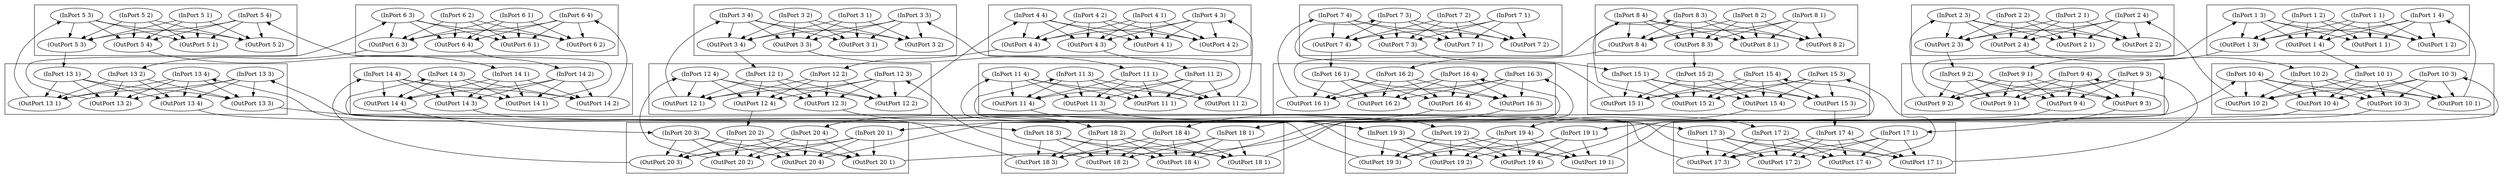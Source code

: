digraph G {
  "(InPort 1 1)";
  "(InPort 1 2)";
  "(InPort 1 3)";
  "(InPort 1 4)";
  "(InPort 2 1)";
  "(InPort 2 2)";
  "(InPort 2 3)";
  "(InPort 2 4)";
  "(InPort 3 1)";
  "(InPort 3 2)";
  "(InPort 3 3)";
  "(InPort 3 4)";
  "(InPort 4 1)";
  "(InPort 4 2)";
  "(InPort 4 3)";
  "(InPort 4 4)";
  "(InPort 5 1)";
  "(InPort 5 2)";
  "(InPort 5 3)";
  "(InPort 5 4)";
  "(InPort 6 1)";
  "(InPort 6 2)";
  "(InPort 6 3)";
  "(InPort 6 4)";
  "(InPort 7 1)";
  "(InPort 7 2)";
  "(InPort 7 3)";
  "(InPort 7 4)";
  "(InPort 8 1)";
  "(InPort 8 2)";
  "(InPort 8 3)";
  "(InPort 8 4)";
  "(InPort 9 1)";
  "(InPort 9 2)";
  "(InPort 9 3)";
  "(InPort 9 4)";
  "(InPort 10 1)";
  "(InPort 10 2)";
  "(InPort 10 3)";
  "(InPort 10 4)";
  "(InPort 11 1)";
  "(InPort 11 2)";
  "(InPort 11 3)";
  "(InPort 11 4)";
  "(InPort 12 1)";
  "(InPort 12 2)";
  "(InPort 12 3)";
  "(InPort 12 4)";
  "(InPort 13 1)";
  "(InPort 13 2)";
  "(InPort 13 3)";
  "(InPort 13 4)";
  "(InPort 14 1)";
  "(InPort 14 2)";
  "(InPort 14 3)";
  "(InPort 14 4)";
  "(InPort 15 1)";
  "(InPort 15 2)";
  "(InPort 15 3)";
  "(InPort 15 4)";
  "(InPort 16 1)";
  "(InPort 16 2)";
  "(InPort 16 3)";
  "(InPort 16 4)";
  "(InPort 17 1)";
  "(InPort 17 2)";
  "(InPort 17 3)";
  "(InPort 17 4)";
  "(InPort 18 1)";
  "(InPort 18 2)";
  "(InPort 18 3)";
  "(InPort 18 4)";
  "(InPort 19 1)";
  "(InPort 19 2)";
  "(InPort 19 3)";
  "(InPort 19 4)";
  "(InPort 20 1)";
  "(InPort 20 2)";
  "(InPort 20 3)";
  "(InPort 20 4)";
  "(OutPort 1 1)";
  "(OutPort 1 2)";
  "(OutPort 1 3)";
  "(OutPort 1 4)";
  "(OutPort 2 1)";
  "(OutPort 2 2)";
  "(OutPort 2 3)";
  "(OutPort 2 4)";
  "(OutPort 3 1)";
  "(OutPort 3 2)";
  "(OutPort 3 3)";
  "(OutPort 3 4)";
  "(OutPort 4 1)";
  "(OutPort 4 2)";
  "(OutPort 4 3)";
  "(OutPort 4 4)";
  "(OutPort 5 1)";
  "(OutPort 5 2)";
  "(OutPort 5 3)";
  "(OutPort 5 4)";
  "(OutPort 6 1)";
  "(OutPort 6 2)";
  "(OutPort 6 3)";
  "(OutPort 6 4)";
  "(OutPort 7 1)";
  "(OutPort 7 2)";
  "(OutPort 7 3)";
  "(OutPort 7 4)";
  "(OutPort 8 1)";
  "(OutPort 8 2)";
  "(OutPort 8 3)";
  "(OutPort 8 4)";
  "(OutPort 9 1)";
  "(OutPort 9 2)";
  "(OutPort 9 3)";
  "(OutPort 9 4)";
  "(OutPort 10 1)";
  "(OutPort 10 2)";
  "(OutPort 10 3)";
  "(OutPort 10 4)";
  "(OutPort 11 1)";
  "(OutPort 11 2)";
  "(OutPort 11 3)";
  "(OutPort 11 4)";
  "(OutPort 12 1)";
  "(OutPort 12 2)";
  "(OutPort 12 3)";
  "(OutPort 12 4)";
  "(OutPort 13 1)";
  "(OutPort 13 2)";
  "(OutPort 13 3)";
  "(OutPort 13 4)";
  "(OutPort 14 1)";
  "(OutPort 14 2)";
  "(OutPort 14 3)";
  "(OutPort 14 4)";
  "(OutPort 15 1)";
  "(OutPort 15 2)";
  "(OutPort 15 3)";
  "(OutPort 15 4)";
  "(OutPort 16 1)";
  "(OutPort 16 2)";
  "(OutPort 16 3)";
  "(OutPort 16 4)";
  "(OutPort 17 1)";
  "(OutPort 17 2)";
  "(OutPort 17 3)";
  "(OutPort 17 4)";
  "(OutPort 18 1)";
  "(OutPort 18 2)";
  "(OutPort 18 3)";
  "(OutPort 18 4)";
  "(OutPort 19 1)";
  "(OutPort 19 2)";
  "(OutPort 19 3)";
  "(OutPort 19 4)";
  "(OutPort 20 1)";
  "(OutPort 20 2)";
  "(OutPort 20 3)";
  "(OutPort 20 4)";
  
  subgraph cluster_1 { "(OutPort 1 4)";"(OutPort 1 3)";"(OutPort 1 2)";"(OutPort 1 1)";"(InPort 1 4)";"(InPort 1 3)";"(InPort 1 2)";"(InPort 1 1)";
     };
  subgraph cluster_10 { "(OutPort 10 4)";"(OutPort 10 3)";"(OutPort 10 2)";"(OutPort 10 1)";"(InPort 10 4)";"(InPort 10 3)";"(InPort 10 2)";"(InPort 10 1)";
     };
  subgraph cluster_11 { "(OutPort 11 4)";"(OutPort 11 3)";"(OutPort 11 2)";"(OutPort 11 1)";"(InPort 11 4)";"(InPort 11 3)";"(InPort 11 2)";"(InPort 11 1)";
     };
  subgraph cluster_12 { "(OutPort 12 4)";"(OutPort 12 3)";"(OutPort 12 2)";"(OutPort 12 1)";"(InPort 12 4)";"(InPort 12 3)";"(InPort 12 2)";"(InPort 12 1)";
     };
  subgraph cluster_13 { "(OutPort 13 4)";"(OutPort 13 3)";"(OutPort 13 2)";"(OutPort 13 1)";"(InPort 13 4)";"(InPort 13 3)";"(InPort 13 2)";"(InPort 13 1)";
     };
  subgraph cluster_14 { "(OutPort 14 4)";"(OutPort 14 3)";"(OutPort 14 2)";"(OutPort 14 1)";"(InPort 14 4)";"(InPort 14 3)";"(InPort 14 2)";"(InPort 14 1)";
     };
  subgraph cluster_15 { "(OutPort 15 4)";"(OutPort 15 3)";"(OutPort 15 2)";"(OutPort 15 1)";"(InPort 15 4)";"(InPort 15 3)";"(InPort 15 2)";"(InPort 15 1)";
     };
  subgraph cluster_16 { "(OutPort 16 4)";"(OutPort 16 3)";"(OutPort 16 2)";"(OutPort 16 1)";"(InPort 16 4)";"(InPort 16 3)";"(InPort 16 2)";"(InPort 16 1)";
     };
  subgraph cluster_17 { "(OutPort 17 4)";"(OutPort 17 3)";"(OutPort 17 2)";"(OutPort 17 1)";"(InPort 17 4)";"(InPort 17 3)";"(InPort 17 2)";"(InPort 17 1)";
     };
  subgraph cluster_18 { "(OutPort 18 4)";"(OutPort 18 3)";"(OutPort 18 2)";"(OutPort 18 1)";"(InPort 18 4)";"(InPort 18 3)";"(InPort 18 2)";"(InPort 18 1)";
     };
  subgraph cluster_19 { "(OutPort 19 4)";"(OutPort 19 3)";"(OutPort 19 2)";"(OutPort 19 1)";"(InPort 19 4)";"(InPort 19 3)";"(InPort 19 2)";"(InPort 19 1)";
     };
  subgraph cluster_2 { "(OutPort 2 4)";"(OutPort 2 3)";"(OutPort 2 2)";"(OutPort 2 1)";"(InPort 2 4)";"(InPort 2 3)";"(InPort 2 2)";"(InPort 2 1)";
     };
  subgraph cluster_20 { "(OutPort 20 4)";"(OutPort 20 3)";"(OutPort 20 2)";"(OutPort 20 1)";"(InPort 20 4)";"(InPort 20 3)";"(InPort 20 2)";"(InPort 20 1)";
     };
  subgraph cluster_3 { "(OutPort 3 4)";"(OutPort 3 3)";"(OutPort 3 2)";"(OutPort 3 1)";"(InPort 3 4)";"(InPort 3 3)";"(InPort 3 2)";"(InPort 3 1)";
     };
  subgraph cluster_4 { "(OutPort 4 4)";"(OutPort 4 3)";"(OutPort 4 2)";"(OutPort 4 1)";"(InPort 4 4)";"(InPort 4 3)";"(InPort 4 2)";"(InPort 4 1)";
     };
  subgraph cluster_5 { "(OutPort 5 4)";"(OutPort 5 3)";"(OutPort 5 2)";"(OutPort 5 1)";"(InPort 5 4)";"(InPort 5 3)";"(InPort 5 2)";"(InPort 5 1)";
     };
  subgraph cluster_6 { "(OutPort 6 4)";"(OutPort 6 3)";"(OutPort 6 2)";"(OutPort 6 1)";"(InPort 6 4)";"(InPort 6 3)";"(InPort 6 2)";"(InPort 6 1)";
     };
  subgraph cluster_7 { "(OutPort 7 4)";"(OutPort 7 3)";"(OutPort 7 2)";"(OutPort 7 1)";"(InPort 7 4)";"(InPort 7 3)";"(InPort 7 2)";"(InPort 7 1)";
     };
  subgraph cluster_8 { "(OutPort 8 4)";"(OutPort 8 3)";"(OutPort 8 2)";"(OutPort 8 1)";"(InPort 8 4)";"(InPort 8 3)";"(InPort 8 2)";"(InPort 8 1)";
     };
  subgraph cluster_9 { "(OutPort 9 4)";"(OutPort 9 3)";"(OutPort 9 2)";"(OutPort 9 1)";"(InPort 9 4)";"(InPort 9 3)";"(InPort 9 2)";"(InPort 9 1)";
     };
  
  "(InPort 1 1)" -> "(OutPort 1 1)";
  "(InPort 1 1)" -> "(OutPort 1 2)";
  "(InPort 1 1)" -> "(OutPort 1 3)";
  "(InPort 1 1)" -> "(OutPort 1 4)";
  "(InPort 1 2)" -> "(OutPort 1 1)";
  "(InPort 1 2)" -> "(OutPort 1 2)";
  "(InPort 1 2)" -> "(OutPort 1 3)";
  "(InPort 1 2)" -> "(OutPort 1 4)";
  "(InPort 1 3)" -> "(OutPort 1 1)";
  "(InPort 1 3)" -> "(OutPort 1 2)";
  "(InPort 1 3)" -> "(OutPort 1 3)";
  "(InPort 1 3)" -> "(OutPort 1 4)";
  "(InPort 1 4)" -> "(OutPort 1 1)";
  "(InPort 1 4)" -> "(OutPort 1 2)";
  "(InPort 1 4)" -> "(OutPort 1 3)";
  "(InPort 1 4)" -> "(OutPort 1 4)";
  "(InPort 2 1)" -> "(OutPort 2 1)";
  "(InPort 2 1)" -> "(OutPort 2 2)";
  "(InPort 2 1)" -> "(OutPort 2 3)";
  "(InPort 2 1)" -> "(OutPort 2 4)";
  "(InPort 2 2)" -> "(OutPort 2 1)";
  "(InPort 2 2)" -> "(OutPort 2 2)";
  "(InPort 2 2)" -> "(OutPort 2 3)";
  "(InPort 2 2)" -> "(OutPort 2 4)";
  "(InPort 2 3)" -> "(OutPort 2 1)";
  "(InPort 2 3)" -> "(OutPort 2 2)";
  "(InPort 2 3)" -> "(OutPort 2 3)";
  "(InPort 2 3)" -> "(OutPort 2 4)";
  "(InPort 2 4)" -> "(OutPort 2 1)";
  "(InPort 2 4)" -> "(OutPort 2 2)";
  "(InPort 2 4)" -> "(OutPort 2 3)";
  "(InPort 2 4)" -> "(OutPort 2 4)";
  "(InPort 3 1)" -> "(OutPort 3 1)";
  "(InPort 3 1)" -> "(OutPort 3 2)";
  "(InPort 3 1)" -> "(OutPort 3 3)";
  "(InPort 3 1)" -> "(OutPort 3 4)";
  "(InPort 3 2)" -> "(OutPort 3 1)";
  "(InPort 3 2)" -> "(OutPort 3 2)";
  "(InPort 3 2)" -> "(OutPort 3 3)";
  "(InPort 3 2)" -> "(OutPort 3 4)";
  "(InPort 3 3)" -> "(OutPort 3 1)";
  "(InPort 3 3)" -> "(OutPort 3 2)";
  "(InPort 3 3)" -> "(OutPort 3 3)";
  "(InPort 3 3)" -> "(OutPort 3 4)";
  "(InPort 3 4)" -> "(OutPort 3 1)";
  "(InPort 3 4)" -> "(OutPort 3 2)";
  "(InPort 3 4)" -> "(OutPort 3 3)";
  "(InPort 3 4)" -> "(OutPort 3 4)";
  "(InPort 4 1)" -> "(OutPort 4 1)";
  "(InPort 4 1)" -> "(OutPort 4 2)";
  "(InPort 4 1)" -> "(OutPort 4 3)";
  "(InPort 4 1)" -> "(OutPort 4 4)";
  "(InPort 4 2)" -> "(OutPort 4 1)";
  "(InPort 4 2)" -> "(OutPort 4 2)";
  "(InPort 4 2)" -> "(OutPort 4 3)";
  "(InPort 4 2)" -> "(OutPort 4 4)";
  "(InPort 4 3)" -> "(OutPort 4 1)";
  "(InPort 4 3)" -> "(OutPort 4 2)";
  "(InPort 4 3)" -> "(OutPort 4 3)";
  "(InPort 4 3)" -> "(OutPort 4 4)";
  "(InPort 4 4)" -> "(OutPort 4 1)";
  "(InPort 4 4)" -> "(OutPort 4 2)";
  "(InPort 4 4)" -> "(OutPort 4 3)";
  "(InPort 4 4)" -> "(OutPort 4 4)";
  "(InPort 5 1)" -> "(OutPort 5 1)";
  "(InPort 5 1)" -> "(OutPort 5 2)";
  "(InPort 5 1)" -> "(OutPort 5 3)";
  "(InPort 5 1)" -> "(OutPort 5 4)";
  "(InPort 5 2)" -> "(OutPort 5 1)";
  "(InPort 5 2)" -> "(OutPort 5 2)";
  "(InPort 5 2)" -> "(OutPort 5 3)";
  "(InPort 5 2)" -> "(OutPort 5 4)";
  "(InPort 5 3)" -> "(OutPort 5 1)";
  "(InPort 5 3)" -> "(OutPort 5 2)";
  "(InPort 5 3)" -> "(OutPort 5 3)";
  "(InPort 5 3)" -> "(OutPort 5 4)";
  "(InPort 5 4)" -> "(OutPort 5 1)";
  "(InPort 5 4)" -> "(OutPort 5 2)";
  "(InPort 5 4)" -> "(OutPort 5 3)";
  "(InPort 5 4)" -> "(OutPort 5 4)";
  "(InPort 6 1)" -> "(OutPort 6 1)";
  "(InPort 6 1)" -> "(OutPort 6 2)";
  "(InPort 6 1)" -> "(OutPort 6 3)";
  "(InPort 6 1)" -> "(OutPort 6 4)";
  "(InPort 6 2)" -> "(OutPort 6 1)";
  "(InPort 6 2)" -> "(OutPort 6 2)";
  "(InPort 6 2)" -> "(OutPort 6 3)";
  "(InPort 6 2)" -> "(OutPort 6 4)";
  "(InPort 6 3)" -> "(OutPort 6 1)";
  "(InPort 6 3)" -> "(OutPort 6 2)";
  "(InPort 6 3)" -> "(OutPort 6 3)";
  "(InPort 6 3)" -> "(OutPort 6 4)";
  "(InPort 6 4)" -> "(OutPort 6 1)";
  "(InPort 6 4)" -> "(OutPort 6 2)";
  "(InPort 6 4)" -> "(OutPort 6 3)";
  "(InPort 6 4)" -> "(OutPort 6 4)";
  "(InPort 7 1)" -> "(OutPort 7 1)";
  "(InPort 7 1)" -> "(OutPort 7 2)";
  "(InPort 7 1)" -> "(OutPort 7 3)";
  "(InPort 7 1)" -> "(OutPort 7 4)";
  "(InPort 7 2)" -> "(OutPort 7 1)";
  "(InPort 7 2)" -> "(OutPort 7 2)";
  "(InPort 7 2)" -> "(OutPort 7 3)";
  "(InPort 7 2)" -> "(OutPort 7 4)";
  "(InPort 7 3)" -> "(OutPort 7 1)";
  "(InPort 7 3)" -> "(OutPort 7 2)";
  "(InPort 7 3)" -> "(OutPort 7 3)";
  "(InPort 7 3)" -> "(OutPort 7 4)";
  "(InPort 7 4)" -> "(OutPort 7 1)";
  "(InPort 7 4)" -> "(OutPort 7 2)";
  "(InPort 7 4)" -> "(OutPort 7 3)";
  "(InPort 7 4)" -> "(OutPort 7 4)";
  "(InPort 8 1)" -> "(OutPort 8 1)";
  "(InPort 8 1)" -> "(OutPort 8 2)";
  "(InPort 8 1)" -> "(OutPort 8 3)";
  "(InPort 8 1)" -> "(OutPort 8 4)";
  "(InPort 8 2)" -> "(OutPort 8 1)";
  "(InPort 8 2)" -> "(OutPort 8 2)";
  "(InPort 8 2)" -> "(OutPort 8 3)";
  "(InPort 8 2)" -> "(OutPort 8 4)";
  "(InPort 8 3)" -> "(OutPort 8 1)";
  "(InPort 8 3)" -> "(OutPort 8 2)";
  "(InPort 8 3)" -> "(OutPort 8 3)";
  "(InPort 8 3)" -> "(OutPort 8 4)";
  "(InPort 8 4)" -> "(OutPort 8 1)";
  "(InPort 8 4)" -> "(OutPort 8 2)";
  "(InPort 8 4)" -> "(OutPort 8 3)";
  "(InPort 8 4)" -> "(OutPort 8 4)";
  "(InPort 9 1)" -> "(OutPort 9 1)";
  "(InPort 9 1)" -> "(OutPort 9 2)";
  "(InPort 9 1)" -> "(OutPort 9 3)";
  "(InPort 9 1)" -> "(OutPort 9 4)";
  "(InPort 9 2)" -> "(OutPort 9 1)";
  "(InPort 9 2)" -> "(OutPort 9 2)";
  "(InPort 9 2)" -> "(OutPort 9 3)";
  "(InPort 9 2)" -> "(OutPort 9 4)";
  "(InPort 9 3)" -> "(OutPort 9 1)";
  "(InPort 9 3)" -> "(OutPort 9 2)";
  "(InPort 9 3)" -> "(OutPort 9 3)";
  "(InPort 9 3)" -> "(OutPort 9 4)";
  "(InPort 9 4)" -> "(OutPort 9 1)";
  "(InPort 9 4)" -> "(OutPort 9 2)";
  "(InPort 9 4)" -> "(OutPort 9 3)";
  "(InPort 9 4)" -> "(OutPort 9 4)";
  "(InPort 10 1)" -> "(OutPort 10 1)";
  "(InPort 10 1)" -> "(OutPort 10 2)";
  "(InPort 10 1)" -> "(OutPort 10 3)";
  "(InPort 10 1)" -> "(OutPort 10 4)";
  "(InPort 10 2)" -> "(OutPort 10 1)";
  "(InPort 10 2)" -> "(OutPort 10 2)";
  "(InPort 10 2)" -> "(OutPort 10 3)";
  "(InPort 10 2)" -> "(OutPort 10 4)";
  "(InPort 10 3)" -> "(OutPort 10 1)";
  "(InPort 10 3)" -> "(OutPort 10 2)";
  "(InPort 10 3)" -> "(OutPort 10 3)";
  "(InPort 10 3)" -> "(OutPort 10 4)";
  "(InPort 10 4)" -> "(OutPort 10 1)";
  "(InPort 10 4)" -> "(OutPort 10 2)";
  "(InPort 10 4)" -> "(OutPort 10 3)";
  "(InPort 10 4)" -> "(OutPort 10 4)";
  "(InPort 11 1)" -> "(OutPort 11 1)";
  "(InPort 11 1)" -> "(OutPort 11 2)";
  "(InPort 11 1)" -> "(OutPort 11 3)";
  "(InPort 11 1)" -> "(OutPort 11 4)";
  "(InPort 11 2)" -> "(OutPort 11 1)";
  "(InPort 11 2)" -> "(OutPort 11 2)";
  "(InPort 11 2)" -> "(OutPort 11 3)";
  "(InPort 11 2)" -> "(OutPort 11 4)";
  "(InPort 11 3)" -> "(OutPort 11 1)";
  "(InPort 11 3)" -> "(OutPort 11 2)";
  "(InPort 11 3)" -> "(OutPort 11 3)";
  "(InPort 11 3)" -> "(OutPort 11 4)";
  "(InPort 11 4)" -> "(OutPort 11 1)";
  "(InPort 11 4)" -> "(OutPort 11 2)";
  "(InPort 11 4)" -> "(OutPort 11 3)";
  "(InPort 11 4)" -> "(OutPort 11 4)";
  "(InPort 12 1)" -> "(OutPort 12 1)";
  "(InPort 12 1)" -> "(OutPort 12 2)";
  "(InPort 12 1)" -> "(OutPort 12 3)";
  "(InPort 12 1)" -> "(OutPort 12 4)";
  "(InPort 12 2)" -> "(OutPort 12 1)";
  "(InPort 12 2)" -> "(OutPort 12 2)";
  "(InPort 12 2)" -> "(OutPort 12 3)";
  "(InPort 12 2)" -> "(OutPort 12 4)";
  "(InPort 12 3)" -> "(OutPort 12 1)";
  "(InPort 12 3)" -> "(OutPort 12 2)";
  "(InPort 12 3)" -> "(OutPort 12 3)";
  "(InPort 12 3)" -> "(OutPort 12 4)";
  "(InPort 12 4)" -> "(OutPort 12 1)";
  "(InPort 12 4)" -> "(OutPort 12 2)";
  "(InPort 12 4)" -> "(OutPort 12 3)";
  "(InPort 12 4)" -> "(OutPort 12 4)";
  "(InPort 13 1)" -> "(OutPort 13 1)";
  "(InPort 13 1)" -> "(OutPort 13 2)";
  "(InPort 13 1)" -> "(OutPort 13 3)";
  "(InPort 13 1)" -> "(OutPort 13 4)";
  "(InPort 13 2)" -> "(OutPort 13 1)";
  "(InPort 13 2)" -> "(OutPort 13 2)";
  "(InPort 13 2)" -> "(OutPort 13 3)";
  "(InPort 13 2)" -> "(OutPort 13 4)";
  "(InPort 13 3)" -> "(OutPort 13 1)";
  "(InPort 13 3)" -> "(OutPort 13 2)";
  "(InPort 13 3)" -> "(OutPort 13 3)";
  "(InPort 13 3)" -> "(OutPort 13 4)";
  "(InPort 13 4)" -> "(OutPort 13 1)";
  "(InPort 13 4)" -> "(OutPort 13 2)";
  "(InPort 13 4)" -> "(OutPort 13 3)";
  "(InPort 13 4)" -> "(OutPort 13 4)";
  "(InPort 14 1)" -> "(OutPort 14 1)";
  "(InPort 14 1)" -> "(OutPort 14 2)";
  "(InPort 14 1)" -> "(OutPort 14 3)";
  "(InPort 14 1)" -> "(OutPort 14 4)";
  "(InPort 14 2)" -> "(OutPort 14 1)";
  "(InPort 14 2)" -> "(OutPort 14 2)";
  "(InPort 14 2)" -> "(OutPort 14 3)";
  "(InPort 14 2)" -> "(OutPort 14 4)";
  "(InPort 14 3)" -> "(OutPort 14 1)";
  "(InPort 14 3)" -> "(OutPort 14 2)";
  "(InPort 14 3)" -> "(OutPort 14 3)";
  "(InPort 14 3)" -> "(OutPort 14 4)";
  "(InPort 14 4)" -> "(OutPort 14 1)";
  "(InPort 14 4)" -> "(OutPort 14 2)";
  "(InPort 14 4)" -> "(OutPort 14 3)";
  "(InPort 14 4)" -> "(OutPort 14 4)";
  "(InPort 15 1)" -> "(OutPort 15 1)";
  "(InPort 15 1)" -> "(OutPort 15 2)";
  "(InPort 15 1)" -> "(OutPort 15 3)";
  "(InPort 15 1)" -> "(OutPort 15 4)";
  "(InPort 15 2)" -> "(OutPort 15 1)";
  "(InPort 15 2)" -> "(OutPort 15 2)";
  "(InPort 15 2)" -> "(OutPort 15 3)";
  "(InPort 15 2)" -> "(OutPort 15 4)";
  "(InPort 15 3)" -> "(OutPort 15 1)";
  "(InPort 15 3)" -> "(OutPort 15 2)";
  "(InPort 15 3)" -> "(OutPort 15 3)";
  "(InPort 15 3)" -> "(OutPort 15 4)";
  "(InPort 15 4)" -> "(OutPort 15 1)";
  "(InPort 15 4)" -> "(OutPort 15 2)";
  "(InPort 15 4)" -> "(OutPort 15 3)";
  "(InPort 15 4)" -> "(OutPort 15 4)";
  "(InPort 16 1)" -> "(OutPort 16 1)";
  "(InPort 16 1)" -> "(OutPort 16 2)";
  "(InPort 16 1)" -> "(OutPort 16 3)";
  "(InPort 16 1)" -> "(OutPort 16 4)";
  "(InPort 16 2)" -> "(OutPort 16 1)";
  "(InPort 16 2)" -> "(OutPort 16 2)";
  "(InPort 16 2)" -> "(OutPort 16 3)";
  "(InPort 16 2)" -> "(OutPort 16 4)";
  "(InPort 16 3)" -> "(OutPort 16 1)";
  "(InPort 16 3)" -> "(OutPort 16 2)";
  "(InPort 16 3)" -> "(OutPort 16 3)";
  "(InPort 16 3)" -> "(OutPort 16 4)";
  "(InPort 16 4)" -> "(OutPort 16 1)";
  "(InPort 16 4)" -> "(OutPort 16 2)";
  "(InPort 16 4)" -> "(OutPort 16 3)";
  "(InPort 16 4)" -> "(OutPort 16 4)";
  "(InPort 17 1)" -> "(OutPort 17 1)";
  "(InPort 17 1)" -> "(OutPort 17 2)";
  "(InPort 17 1)" -> "(OutPort 17 3)";
  "(InPort 17 1)" -> "(OutPort 17 4)";
  "(InPort 17 2)" -> "(OutPort 17 1)";
  "(InPort 17 2)" -> "(OutPort 17 2)";
  "(InPort 17 2)" -> "(OutPort 17 3)";
  "(InPort 17 2)" -> "(OutPort 17 4)";
  "(InPort 17 3)" -> "(OutPort 17 1)";
  "(InPort 17 3)" -> "(OutPort 17 2)";
  "(InPort 17 3)" -> "(OutPort 17 3)";
  "(InPort 17 3)" -> "(OutPort 17 4)";
  "(InPort 17 4)" -> "(OutPort 17 1)";
  "(InPort 17 4)" -> "(OutPort 17 2)";
  "(InPort 17 4)" -> "(OutPort 17 3)";
  "(InPort 17 4)" -> "(OutPort 17 4)";
  "(InPort 18 1)" -> "(OutPort 18 1)";
  "(InPort 18 1)" -> "(OutPort 18 2)";
  "(InPort 18 1)" -> "(OutPort 18 3)";
  "(InPort 18 1)" -> "(OutPort 18 4)";
  "(InPort 18 2)" -> "(OutPort 18 1)";
  "(InPort 18 2)" -> "(OutPort 18 2)";
  "(InPort 18 2)" -> "(OutPort 18 3)";
  "(InPort 18 2)" -> "(OutPort 18 4)";
  "(InPort 18 3)" -> "(OutPort 18 1)";
  "(InPort 18 3)" -> "(OutPort 18 2)";
  "(InPort 18 3)" -> "(OutPort 18 3)";
  "(InPort 18 3)" -> "(OutPort 18 4)";
  "(InPort 18 4)" -> "(OutPort 18 1)";
  "(InPort 18 4)" -> "(OutPort 18 2)";
  "(InPort 18 4)" -> "(OutPort 18 3)";
  "(InPort 18 4)" -> "(OutPort 18 4)";
  "(InPort 19 1)" -> "(OutPort 19 1)";
  "(InPort 19 1)" -> "(OutPort 19 2)";
  "(InPort 19 1)" -> "(OutPort 19 3)";
  "(InPort 19 1)" -> "(OutPort 19 4)";
  "(InPort 19 2)" -> "(OutPort 19 1)";
  "(InPort 19 2)" -> "(OutPort 19 2)";
  "(InPort 19 2)" -> "(OutPort 19 3)";
  "(InPort 19 2)" -> "(OutPort 19 4)";
  "(InPort 19 3)" -> "(OutPort 19 1)";
  "(InPort 19 3)" -> "(OutPort 19 2)";
  "(InPort 19 3)" -> "(OutPort 19 3)";
  "(InPort 19 3)" -> "(OutPort 19 4)";
  "(InPort 19 4)" -> "(OutPort 19 1)";
  "(InPort 19 4)" -> "(OutPort 19 2)";
  "(InPort 19 4)" -> "(OutPort 19 3)";
  "(InPort 19 4)" -> "(OutPort 19 4)";
  "(InPort 20 1)" -> "(OutPort 20 1)";
  "(InPort 20 1)" -> "(OutPort 20 2)";
  "(InPort 20 1)" -> "(OutPort 20 3)";
  "(InPort 20 1)" -> "(OutPort 20 4)";
  "(InPort 20 2)" -> "(OutPort 20 1)";
  "(InPort 20 2)" -> "(OutPort 20 2)";
  "(InPort 20 2)" -> "(OutPort 20 3)";
  "(InPort 20 2)" -> "(OutPort 20 4)";
  "(InPort 20 3)" -> "(OutPort 20 1)";
  "(InPort 20 3)" -> "(OutPort 20 2)";
  "(InPort 20 3)" -> "(OutPort 20 3)";
  "(InPort 20 3)" -> "(OutPort 20 4)";
  "(InPort 20 4)" -> "(OutPort 20 1)";
  "(InPort 20 4)" -> "(OutPort 20 2)";
  "(InPort 20 4)" -> "(OutPort 20 3)";
  "(InPort 20 4)" -> "(OutPort 20 4)";
  "(OutPort 1 3)" -> "(InPort 9 1)";
  "(OutPort 1 4)" -> "(InPort 10 1)";
  "(OutPort 2 3)" -> "(InPort 9 2)";
  "(OutPort 2 4)" -> "(InPort 10 2)";
  "(OutPort 3 3)" -> "(InPort 11 1)";
  "(OutPort 3 4)" -> "(InPort 12 1)";
  "(OutPort 4 3)" -> "(InPort 11 2)";
  "(OutPort 4 4)" -> "(InPort 12 2)";
  "(OutPort 5 3)" -> "(InPort 13 1)";
  "(OutPort 5 4)" -> "(InPort 14 1)";
  "(OutPort 6 3)" -> "(InPort 13 2)";
  "(OutPort 6 4)" -> "(InPort 14 2)";
  "(OutPort 7 3)" -> "(InPort 15 1)";
  "(OutPort 7 4)" -> "(InPort 16 1)";
  "(OutPort 8 3)" -> "(InPort 15 2)";
  "(OutPort 8 4)" -> "(InPort 16 2)";
  "(OutPort 9 1)" -> "(InPort 1 3)";
  "(OutPort 9 2)" -> "(InPort 2 3)";
  "(OutPort 9 3)" -> "(InPort 17 1)";
  "(OutPort 9 4)" -> "(InPort 18 1)";
  "(OutPort 10 1)" -> "(InPort 1 4)";
  "(OutPort 10 2)" -> "(InPort 2 4)";
  "(OutPort 10 3)" -> "(InPort 19 1)";
  "(OutPort 10 4)" -> "(InPort 20 1)";
  "(OutPort 11 1)" -> "(InPort 3 3)";
  "(OutPort 11 2)" -> "(InPort 4 3)";
  "(OutPort 11 3)" -> "(InPort 17 2)";
  "(OutPort 11 4)" -> "(InPort 19 2)";
  "(OutPort 12 1)" -> "(InPort 3 4)";
  "(OutPort 12 2)" -> "(InPort 4 4)";
  "(OutPort 12 3)" -> "(InPort 18 2)";
  "(OutPort 12 4)" -> "(InPort 20 2)";
  "(OutPort 13 1)" -> "(InPort 5 3)";
  "(OutPort 13 2)" -> "(InPort 6 3)";
  "(OutPort 13 3)" -> "(InPort 17 3)";
  "(OutPort 13 4)" -> "(InPort 18 3)";
  "(OutPort 14 1)" -> "(InPort 5 4)";
  "(OutPort 14 2)" -> "(InPort 6 4)";
  "(OutPort 14 3)" -> "(InPort 19 3)";
  "(OutPort 14 4)" -> "(InPort 20 3)";
  "(OutPort 15 1)" -> "(InPort 7 3)";
  "(OutPort 15 2)" -> "(InPort 8 3)";
  "(OutPort 15 3)" -> "(InPort 17 4)";
  "(OutPort 15 4)" -> "(InPort 19 4)";
  "(OutPort 16 1)" -> "(InPort 7 4)";
  "(OutPort 16 2)" -> "(InPort 8 4)";
  "(OutPort 16 3)" -> "(InPort 18 4)";
  "(OutPort 16 4)" -> "(InPort 20 4)";
  "(OutPort 17 1)" -> "(InPort 9 3)";
  "(OutPort 17 2)" -> "(InPort 11 3)";
  "(OutPort 17 3)" -> "(InPort 13 3)";
  "(OutPort 17 4)" -> "(InPort 15 3)";
  "(OutPort 18 1)" -> "(InPort 9 4)";
  "(OutPort 18 2)" -> "(InPort 12 3)";
  "(OutPort 18 3)" -> "(InPort 13 4)";
  "(OutPort 18 4)" -> "(InPort 16 3)";
  "(OutPort 19 1)" -> "(InPort 10 3)";
  "(OutPort 19 2)" -> "(InPort 11 4)";
  "(OutPort 19 3)" -> "(InPort 14 3)";
  "(OutPort 19 4)" -> "(InPort 15 4)";
  "(OutPort 20 1)" -> "(InPort 10 4)";
  "(OutPort 20 2)" -> "(InPort 12 4)";
  "(OutPort 20 3)" -> "(InPort 14 4)";
  "(OutPort 20 4)" -> "(InPort 16 4)";
  
  }